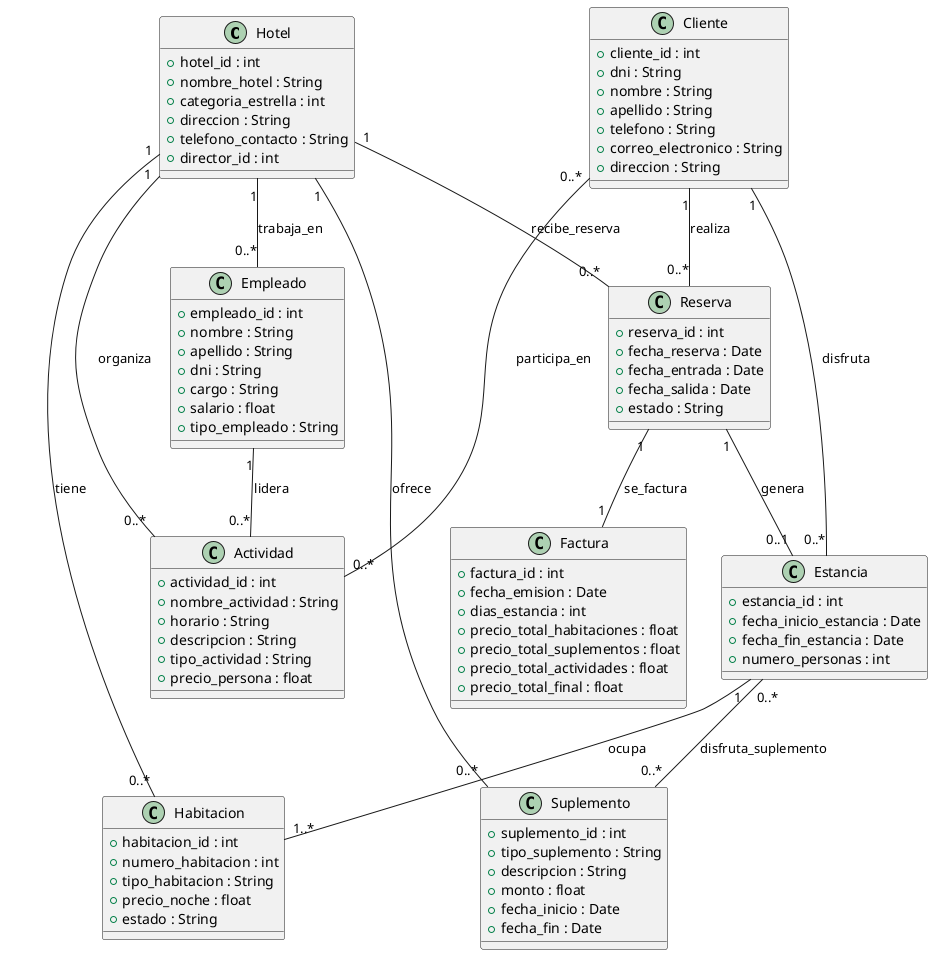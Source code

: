 @startuml

' Clases
class Hotel {
  +hotel_id : int
  +nombre_hotel : String
  +categoria_estrella : int
  +direccion : String
  +telefono_contacto : String
  +director_id : int
}

class Empleado {
  +empleado_id : int
  +nombre : String
  +apellido : String
  +dni : String
  +cargo : String
  +salario : float
  +tipo_empleado : String
}

class Habitacion {
  +habitacion_id : int
  +numero_habitacion : int
  +tipo_habitacion : String
  +precio_noche : float
  +estado : String
}

class Cliente {
  +cliente_id : int
  +dni : String
  +nombre : String
  +apellido : String
  +telefono : String
  +correo_electronico : String
  +direccion : String
}

class Reserva {
  +reserva_id : int
  +fecha_reserva : Date
  +fecha_entrada : Date
  +fecha_salida : Date
  +estado : String
}

class Estancia {
  +estancia_id : int
  +fecha_inicio_estancia : Date
  +fecha_fin_estancia : Date
  +numero_personas : int
}

class Suplemento {
  +suplemento_id : int
  +tipo_suplemento : String
  +descripcion : String
  +monto : float
  +fecha_inicio : Date
  +fecha_fin : Date
}

class Actividad {
  +actividad_id : int
  +nombre_actividad : String
  +horario : String
  +descripcion : String
  +tipo_actividad : String
  +precio_persona : float
}

class Factura {
  +factura_id : int
  +fecha_emision : Date
  +dias_estancia : int
  +precio_total_habitaciones : float
  +precio_total_suplementos : float
  +precio_total_actividades : float
  +precio_total_final : float
}

' Relaciones
Hotel "1" -- "0..*" Empleado : trabaja_en
Hotel "1" -- "0..*" Habitacion : tiene
Cliente "1" -- "0..*" Reserva : realiza
Hotel "1" -- "0..*" Reserva : recibe_reserva
Reserva "1" -- "0..1" Estancia : genera
Cliente "1" -- "0..*" Estancia : disfruta
Estancia "1" -- "1..*" Habitacion : ocupa
Hotel "1" -- "0..*" Suplemento : ofrece
Estancia "0..*" -- "0..*" Suplemento : disfruta_suplemento
Hotel "1" -- "0..*" Actividad : organiza
Empleado "1" -- "0..*" Actividad : lidera
Cliente "0..*" -- "0..*" Actividad : participa_en
Reserva "1" -- "1" Factura : se_factura

@enduml
